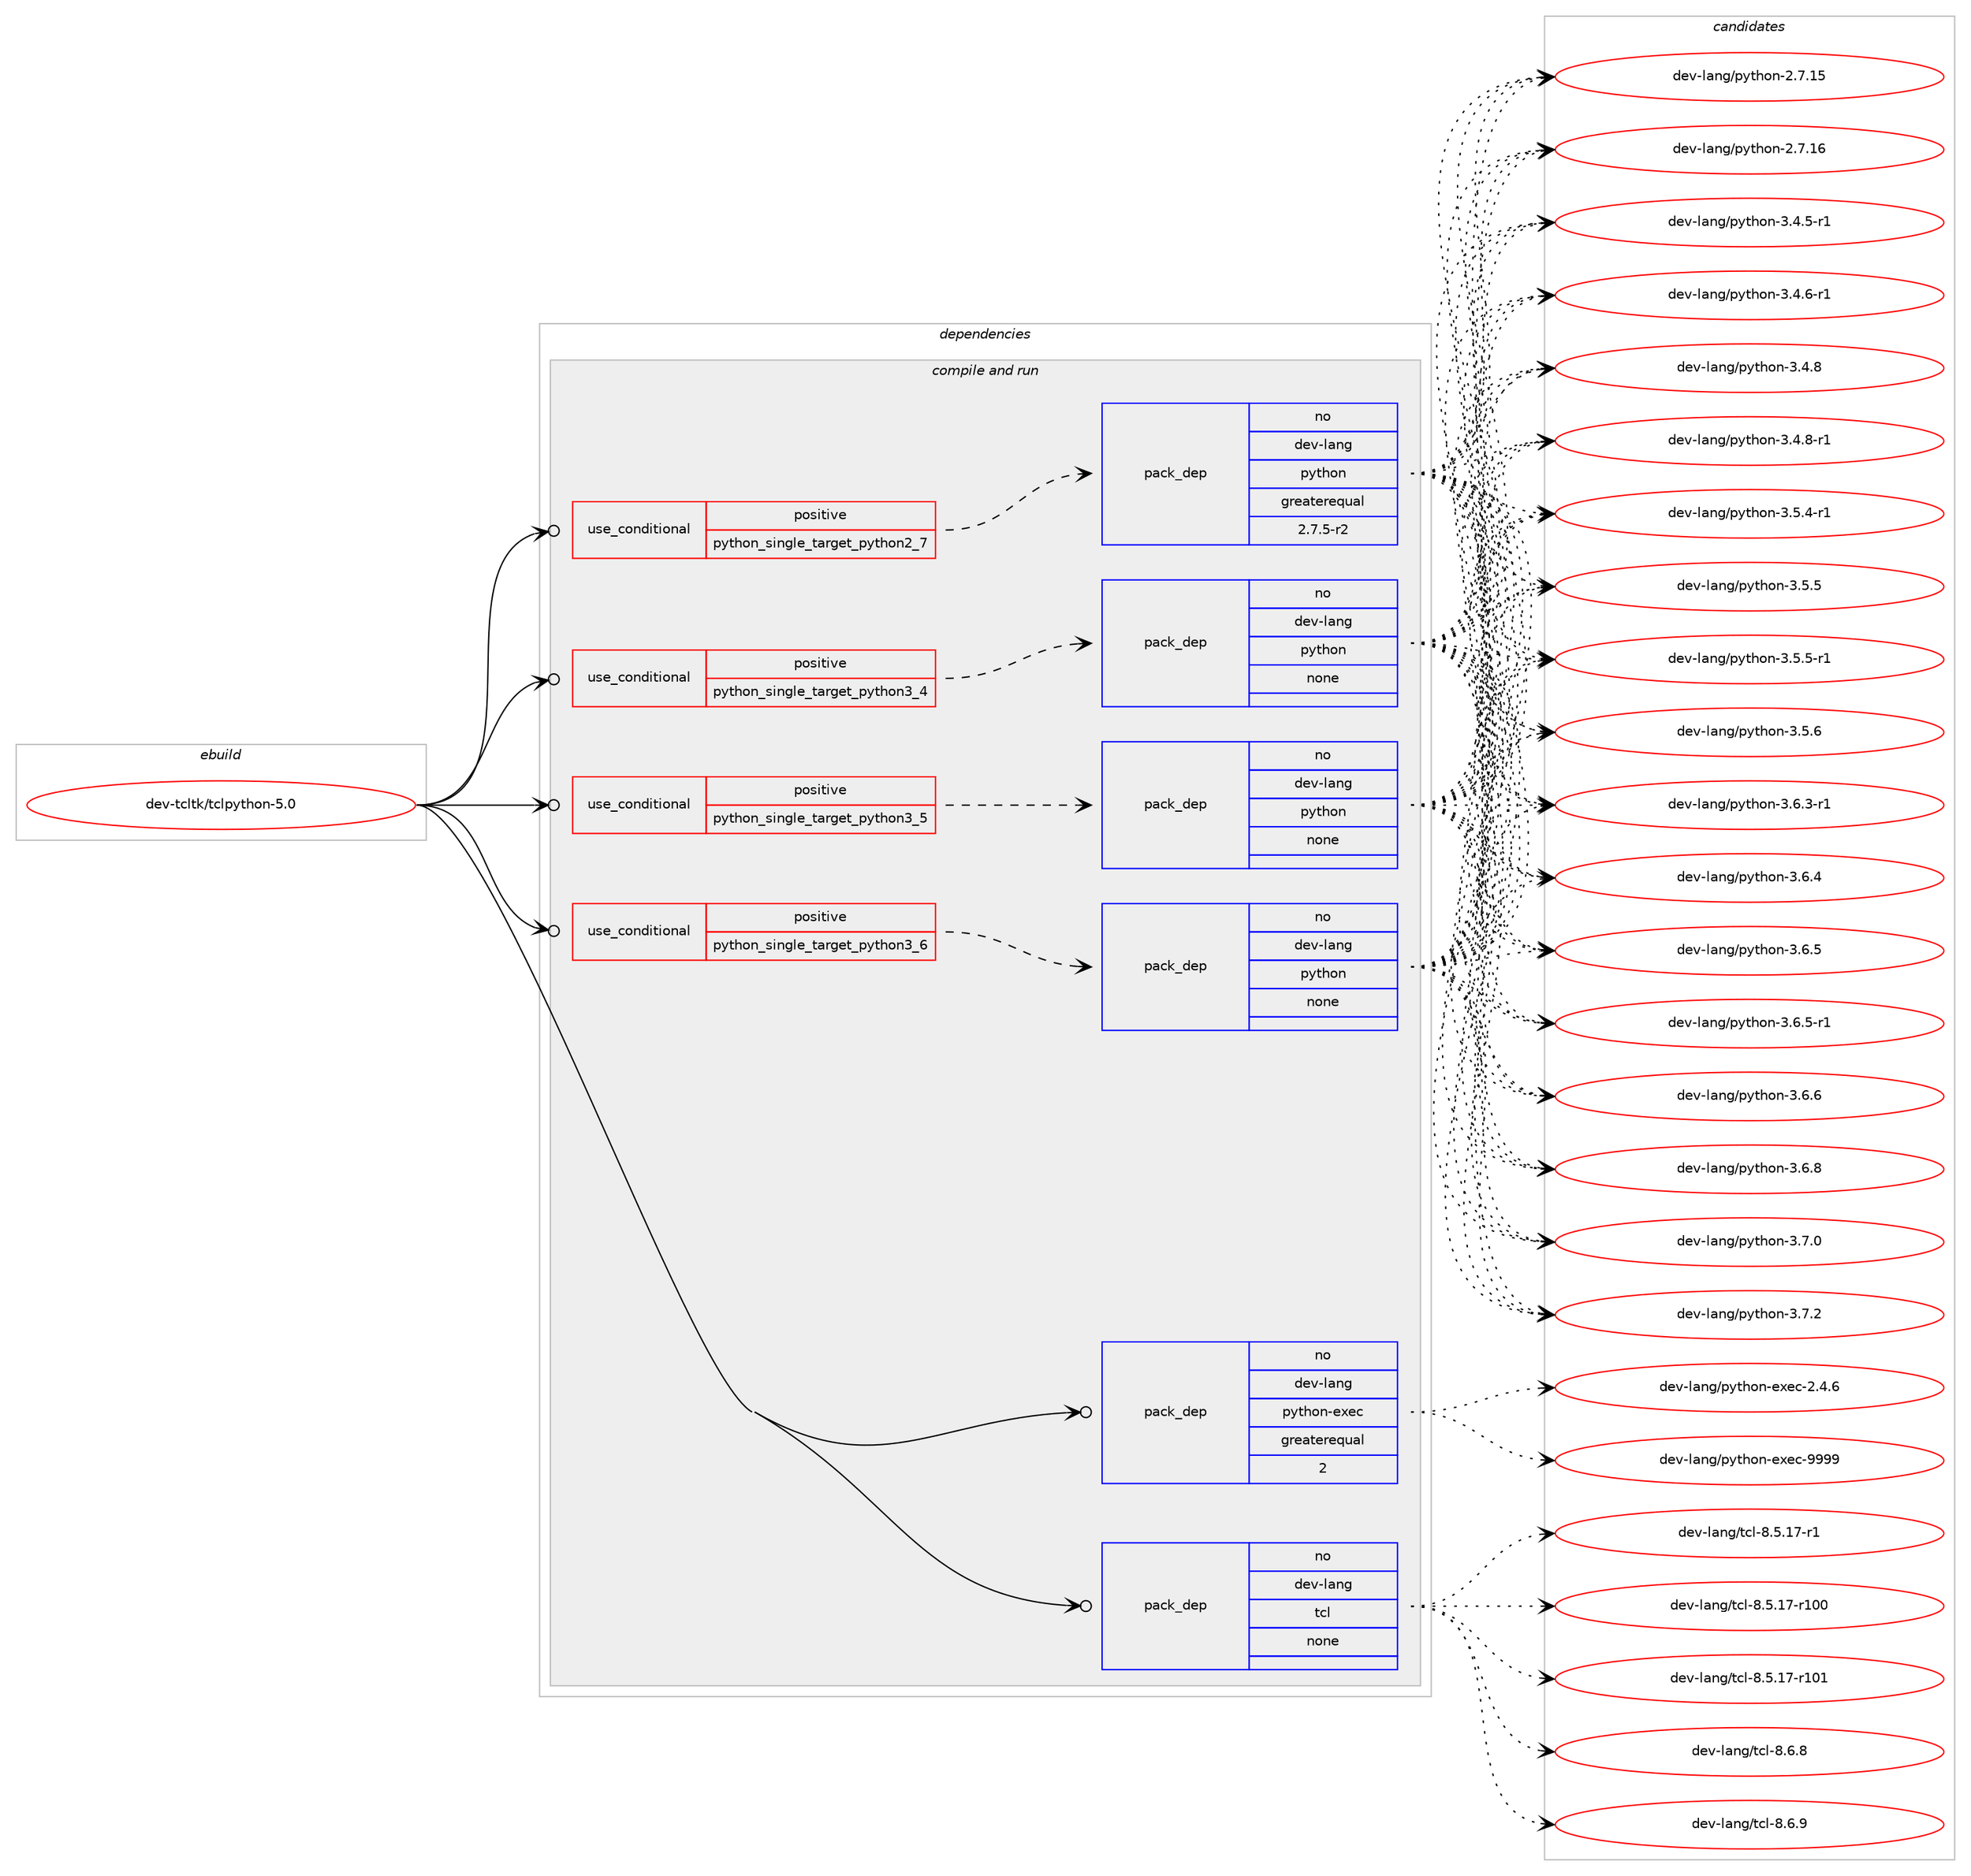 digraph prolog {

# *************
# Graph options
# *************

newrank=true;
concentrate=true;
compound=true;
graph [rankdir=LR,fontname=Helvetica,fontsize=10,ranksep=1.5];#, ranksep=2.5, nodesep=0.2];
edge  [arrowhead=vee];
node  [fontname=Helvetica,fontsize=10];

# **********
# The ebuild
# **********

subgraph cluster_leftcol {
color=gray;
rank=same;
label=<<i>ebuild</i>>;
id [label="dev-tcltk/tclpython-5.0", color=red, width=4, href="../dev-tcltk/tclpython-5.0.svg"];
}

# ****************
# The dependencies
# ****************

subgraph cluster_midcol {
color=gray;
label=<<i>dependencies</i>>;
subgraph cluster_compile {
fillcolor="#eeeeee";
style=filled;
label=<<i>compile</i>>;
}
subgraph cluster_compileandrun {
fillcolor="#eeeeee";
style=filled;
label=<<i>compile and run</i>>;
subgraph cond422962 {
dependency1538996 [label=<<TABLE BORDER="0" CELLBORDER="1" CELLSPACING="0" CELLPADDING="4"><TR><TD ROWSPAN="3" CELLPADDING="10">use_conditional</TD></TR><TR><TD>positive</TD></TR><TR><TD>python_single_target_python2_7</TD></TR></TABLE>>, shape=none, color=red];
subgraph pack1092474 {
dependency1538997 [label=<<TABLE BORDER="0" CELLBORDER="1" CELLSPACING="0" CELLPADDING="4" WIDTH="220"><TR><TD ROWSPAN="6" CELLPADDING="30">pack_dep</TD></TR><TR><TD WIDTH="110">no</TD></TR><TR><TD>dev-lang</TD></TR><TR><TD>python</TD></TR><TR><TD>greaterequal</TD></TR><TR><TD>2.7.5-r2</TD></TR></TABLE>>, shape=none, color=blue];
}
dependency1538996:e -> dependency1538997:w [weight=20,style="dashed",arrowhead="vee"];
}
id:e -> dependency1538996:w [weight=20,style="solid",arrowhead="odotvee"];
subgraph cond422963 {
dependency1538998 [label=<<TABLE BORDER="0" CELLBORDER="1" CELLSPACING="0" CELLPADDING="4"><TR><TD ROWSPAN="3" CELLPADDING="10">use_conditional</TD></TR><TR><TD>positive</TD></TR><TR><TD>python_single_target_python3_4</TD></TR></TABLE>>, shape=none, color=red];
subgraph pack1092475 {
dependency1538999 [label=<<TABLE BORDER="0" CELLBORDER="1" CELLSPACING="0" CELLPADDING="4" WIDTH="220"><TR><TD ROWSPAN="6" CELLPADDING="30">pack_dep</TD></TR><TR><TD WIDTH="110">no</TD></TR><TR><TD>dev-lang</TD></TR><TR><TD>python</TD></TR><TR><TD>none</TD></TR><TR><TD></TD></TR></TABLE>>, shape=none, color=blue];
}
dependency1538998:e -> dependency1538999:w [weight=20,style="dashed",arrowhead="vee"];
}
id:e -> dependency1538998:w [weight=20,style="solid",arrowhead="odotvee"];
subgraph cond422964 {
dependency1539000 [label=<<TABLE BORDER="0" CELLBORDER="1" CELLSPACING="0" CELLPADDING="4"><TR><TD ROWSPAN="3" CELLPADDING="10">use_conditional</TD></TR><TR><TD>positive</TD></TR><TR><TD>python_single_target_python3_5</TD></TR></TABLE>>, shape=none, color=red];
subgraph pack1092476 {
dependency1539001 [label=<<TABLE BORDER="0" CELLBORDER="1" CELLSPACING="0" CELLPADDING="4" WIDTH="220"><TR><TD ROWSPAN="6" CELLPADDING="30">pack_dep</TD></TR><TR><TD WIDTH="110">no</TD></TR><TR><TD>dev-lang</TD></TR><TR><TD>python</TD></TR><TR><TD>none</TD></TR><TR><TD></TD></TR></TABLE>>, shape=none, color=blue];
}
dependency1539000:e -> dependency1539001:w [weight=20,style="dashed",arrowhead="vee"];
}
id:e -> dependency1539000:w [weight=20,style="solid",arrowhead="odotvee"];
subgraph cond422965 {
dependency1539002 [label=<<TABLE BORDER="0" CELLBORDER="1" CELLSPACING="0" CELLPADDING="4"><TR><TD ROWSPAN="3" CELLPADDING="10">use_conditional</TD></TR><TR><TD>positive</TD></TR><TR><TD>python_single_target_python3_6</TD></TR></TABLE>>, shape=none, color=red];
subgraph pack1092477 {
dependency1539003 [label=<<TABLE BORDER="0" CELLBORDER="1" CELLSPACING="0" CELLPADDING="4" WIDTH="220"><TR><TD ROWSPAN="6" CELLPADDING="30">pack_dep</TD></TR><TR><TD WIDTH="110">no</TD></TR><TR><TD>dev-lang</TD></TR><TR><TD>python</TD></TR><TR><TD>none</TD></TR><TR><TD></TD></TR></TABLE>>, shape=none, color=blue];
}
dependency1539002:e -> dependency1539003:w [weight=20,style="dashed",arrowhead="vee"];
}
id:e -> dependency1539002:w [weight=20,style="solid",arrowhead="odotvee"];
subgraph pack1092478 {
dependency1539004 [label=<<TABLE BORDER="0" CELLBORDER="1" CELLSPACING="0" CELLPADDING="4" WIDTH="220"><TR><TD ROWSPAN="6" CELLPADDING="30">pack_dep</TD></TR><TR><TD WIDTH="110">no</TD></TR><TR><TD>dev-lang</TD></TR><TR><TD>python-exec</TD></TR><TR><TD>greaterequal</TD></TR><TR><TD>2</TD></TR></TABLE>>, shape=none, color=blue];
}
id:e -> dependency1539004:w [weight=20,style="solid",arrowhead="odotvee"];
subgraph pack1092479 {
dependency1539005 [label=<<TABLE BORDER="0" CELLBORDER="1" CELLSPACING="0" CELLPADDING="4" WIDTH="220"><TR><TD ROWSPAN="6" CELLPADDING="30">pack_dep</TD></TR><TR><TD WIDTH="110">no</TD></TR><TR><TD>dev-lang</TD></TR><TR><TD>tcl</TD></TR><TR><TD>none</TD></TR><TR><TD></TD></TR></TABLE>>, shape=none, color=blue];
}
id:e -> dependency1539005:w [weight=20,style="solid",arrowhead="odotvee"];
}
subgraph cluster_run {
fillcolor="#eeeeee";
style=filled;
label=<<i>run</i>>;
}
}

# **************
# The candidates
# **************

subgraph cluster_choices {
rank=same;
color=gray;
label=<<i>candidates</i>>;

subgraph choice1092474 {
color=black;
nodesep=1;
choice10010111845108971101034711212111610411111045504655464953 [label="dev-lang/python-2.7.15", color=red, width=4,href="../dev-lang/python-2.7.15.svg"];
choice10010111845108971101034711212111610411111045504655464954 [label="dev-lang/python-2.7.16", color=red, width=4,href="../dev-lang/python-2.7.16.svg"];
choice1001011184510897110103471121211161041111104551465246534511449 [label="dev-lang/python-3.4.5-r1", color=red, width=4,href="../dev-lang/python-3.4.5-r1.svg"];
choice1001011184510897110103471121211161041111104551465246544511449 [label="dev-lang/python-3.4.6-r1", color=red, width=4,href="../dev-lang/python-3.4.6-r1.svg"];
choice100101118451089711010347112121116104111110455146524656 [label="dev-lang/python-3.4.8", color=red, width=4,href="../dev-lang/python-3.4.8.svg"];
choice1001011184510897110103471121211161041111104551465246564511449 [label="dev-lang/python-3.4.8-r1", color=red, width=4,href="../dev-lang/python-3.4.8-r1.svg"];
choice1001011184510897110103471121211161041111104551465346524511449 [label="dev-lang/python-3.5.4-r1", color=red, width=4,href="../dev-lang/python-3.5.4-r1.svg"];
choice100101118451089711010347112121116104111110455146534653 [label="dev-lang/python-3.5.5", color=red, width=4,href="../dev-lang/python-3.5.5.svg"];
choice1001011184510897110103471121211161041111104551465346534511449 [label="dev-lang/python-3.5.5-r1", color=red, width=4,href="../dev-lang/python-3.5.5-r1.svg"];
choice100101118451089711010347112121116104111110455146534654 [label="dev-lang/python-3.5.6", color=red, width=4,href="../dev-lang/python-3.5.6.svg"];
choice1001011184510897110103471121211161041111104551465446514511449 [label="dev-lang/python-3.6.3-r1", color=red, width=4,href="../dev-lang/python-3.6.3-r1.svg"];
choice100101118451089711010347112121116104111110455146544652 [label="dev-lang/python-3.6.4", color=red, width=4,href="../dev-lang/python-3.6.4.svg"];
choice100101118451089711010347112121116104111110455146544653 [label="dev-lang/python-3.6.5", color=red, width=4,href="../dev-lang/python-3.6.5.svg"];
choice1001011184510897110103471121211161041111104551465446534511449 [label="dev-lang/python-3.6.5-r1", color=red, width=4,href="../dev-lang/python-3.6.5-r1.svg"];
choice100101118451089711010347112121116104111110455146544654 [label="dev-lang/python-3.6.6", color=red, width=4,href="../dev-lang/python-3.6.6.svg"];
choice100101118451089711010347112121116104111110455146544656 [label="dev-lang/python-3.6.8", color=red, width=4,href="../dev-lang/python-3.6.8.svg"];
choice100101118451089711010347112121116104111110455146554648 [label="dev-lang/python-3.7.0", color=red, width=4,href="../dev-lang/python-3.7.0.svg"];
choice100101118451089711010347112121116104111110455146554650 [label="dev-lang/python-3.7.2", color=red, width=4,href="../dev-lang/python-3.7.2.svg"];
dependency1538997:e -> choice10010111845108971101034711212111610411111045504655464953:w [style=dotted,weight="100"];
dependency1538997:e -> choice10010111845108971101034711212111610411111045504655464954:w [style=dotted,weight="100"];
dependency1538997:e -> choice1001011184510897110103471121211161041111104551465246534511449:w [style=dotted,weight="100"];
dependency1538997:e -> choice1001011184510897110103471121211161041111104551465246544511449:w [style=dotted,weight="100"];
dependency1538997:e -> choice100101118451089711010347112121116104111110455146524656:w [style=dotted,weight="100"];
dependency1538997:e -> choice1001011184510897110103471121211161041111104551465246564511449:w [style=dotted,weight="100"];
dependency1538997:e -> choice1001011184510897110103471121211161041111104551465346524511449:w [style=dotted,weight="100"];
dependency1538997:e -> choice100101118451089711010347112121116104111110455146534653:w [style=dotted,weight="100"];
dependency1538997:e -> choice1001011184510897110103471121211161041111104551465346534511449:w [style=dotted,weight="100"];
dependency1538997:e -> choice100101118451089711010347112121116104111110455146534654:w [style=dotted,weight="100"];
dependency1538997:e -> choice1001011184510897110103471121211161041111104551465446514511449:w [style=dotted,weight="100"];
dependency1538997:e -> choice100101118451089711010347112121116104111110455146544652:w [style=dotted,weight="100"];
dependency1538997:e -> choice100101118451089711010347112121116104111110455146544653:w [style=dotted,weight="100"];
dependency1538997:e -> choice1001011184510897110103471121211161041111104551465446534511449:w [style=dotted,weight="100"];
dependency1538997:e -> choice100101118451089711010347112121116104111110455146544654:w [style=dotted,weight="100"];
dependency1538997:e -> choice100101118451089711010347112121116104111110455146544656:w [style=dotted,weight="100"];
dependency1538997:e -> choice100101118451089711010347112121116104111110455146554648:w [style=dotted,weight="100"];
dependency1538997:e -> choice100101118451089711010347112121116104111110455146554650:w [style=dotted,weight="100"];
}
subgraph choice1092475 {
color=black;
nodesep=1;
choice10010111845108971101034711212111610411111045504655464953 [label="dev-lang/python-2.7.15", color=red, width=4,href="../dev-lang/python-2.7.15.svg"];
choice10010111845108971101034711212111610411111045504655464954 [label="dev-lang/python-2.7.16", color=red, width=4,href="../dev-lang/python-2.7.16.svg"];
choice1001011184510897110103471121211161041111104551465246534511449 [label="dev-lang/python-3.4.5-r1", color=red, width=4,href="../dev-lang/python-3.4.5-r1.svg"];
choice1001011184510897110103471121211161041111104551465246544511449 [label="dev-lang/python-3.4.6-r1", color=red, width=4,href="../dev-lang/python-3.4.6-r1.svg"];
choice100101118451089711010347112121116104111110455146524656 [label="dev-lang/python-3.4.8", color=red, width=4,href="../dev-lang/python-3.4.8.svg"];
choice1001011184510897110103471121211161041111104551465246564511449 [label="dev-lang/python-3.4.8-r1", color=red, width=4,href="../dev-lang/python-3.4.8-r1.svg"];
choice1001011184510897110103471121211161041111104551465346524511449 [label="dev-lang/python-3.5.4-r1", color=red, width=4,href="../dev-lang/python-3.5.4-r1.svg"];
choice100101118451089711010347112121116104111110455146534653 [label="dev-lang/python-3.5.5", color=red, width=4,href="../dev-lang/python-3.5.5.svg"];
choice1001011184510897110103471121211161041111104551465346534511449 [label="dev-lang/python-3.5.5-r1", color=red, width=4,href="../dev-lang/python-3.5.5-r1.svg"];
choice100101118451089711010347112121116104111110455146534654 [label="dev-lang/python-3.5.6", color=red, width=4,href="../dev-lang/python-3.5.6.svg"];
choice1001011184510897110103471121211161041111104551465446514511449 [label="dev-lang/python-3.6.3-r1", color=red, width=4,href="../dev-lang/python-3.6.3-r1.svg"];
choice100101118451089711010347112121116104111110455146544652 [label="dev-lang/python-3.6.4", color=red, width=4,href="../dev-lang/python-3.6.4.svg"];
choice100101118451089711010347112121116104111110455146544653 [label="dev-lang/python-3.6.5", color=red, width=4,href="../dev-lang/python-3.6.5.svg"];
choice1001011184510897110103471121211161041111104551465446534511449 [label="dev-lang/python-3.6.5-r1", color=red, width=4,href="../dev-lang/python-3.6.5-r1.svg"];
choice100101118451089711010347112121116104111110455146544654 [label="dev-lang/python-3.6.6", color=red, width=4,href="../dev-lang/python-3.6.6.svg"];
choice100101118451089711010347112121116104111110455146544656 [label="dev-lang/python-3.6.8", color=red, width=4,href="../dev-lang/python-3.6.8.svg"];
choice100101118451089711010347112121116104111110455146554648 [label="dev-lang/python-3.7.0", color=red, width=4,href="../dev-lang/python-3.7.0.svg"];
choice100101118451089711010347112121116104111110455146554650 [label="dev-lang/python-3.7.2", color=red, width=4,href="../dev-lang/python-3.7.2.svg"];
dependency1538999:e -> choice10010111845108971101034711212111610411111045504655464953:w [style=dotted,weight="100"];
dependency1538999:e -> choice10010111845108971101034711212111610411111045504655464954:w [style=dotted,weight="100"];
dependency1538999:e -> choice1001011184510897110103471121211161041111104551465246534511449:w [style=dotted,weight="100"];
dependency1538999:e -> choice1001011184510897110103471121211161041111104551465246544511449:w [style=dotted,weight="100"];
dependency1538999:e -> choice100101118451089711010347112121116104111110455146524656:w [style=dotted,weight="100"];
dependency1538999:e -> choice1001011184510897110103471121211161041111104551465246564511449:w [style=dotted,weight="100"];
dependency1538999:e -> choice1001011184510897110103471121211161041111104551465346524511449:w [style=dotted,weight="100"];
dependency1538999:e -> choice100101118451089711010347112121116104111110455146534653:w [style=dotted,weight="100"];
dependency1538999:e -> choice1001011184510897110103471121211161041111104551465346534511449:w [style=dotted,weight="100"];
dependency1538999:e -> choice100101118451089711010347112121116104111110455146534654:w [style=dotted,weight="100"];
dependency1538999:e -> choice1001011184510897110103471121211161041111104551465446514511449:w [style=dotted,weight="100"];
dependency1538999:e -> choice100101118451089711010347112121116104111110455146544652:w [style=dotted,weight="100"];
dependency1538999:e -> choice100101118451089711010347112121116104111110455146544653:w [style=dotted,weight="100"];
dependency1538999:e -> choice1001011184510897110103471121211161041111104551465446534511449:w [style=dotted,weight="100"];
dependency1538999:e -> choice100101118451089711010347112121116104111110455146544654:w [style=dotted,weight="100"];
dependency1538999:e -> choice100101118451089711010347112121116104111110455146544656:w [style=dotted,weight="100"];
dependency1538999:e -> choice100101118451089711010347112121116104111110455146554648:w [style=dotted,weight="100"];
dependency1538999:e -> choice100101118451089711010347112121116104111110455146554650:w [style=dotted,weight="100"];
}
subgraph choice1092476 {
color=black;
nodesep=1;
choice10010111845108971101034711212111610411111045504655464953 [label="dev-lang/python-2.7.15", color=red, width=4,href="../dev-lang/python-2.7.15.svg"];
choice10010111845108971101034711212111610411111045504655464954 [label="dev-lang/python-2.7.16", color=red, width=4,href="../dev-lang/python-2.7.16.svg"];
choice1001011184510897110103471121211161041111104551465246534511449 [label="dev-lang/python-3.4.5-r1", color=red, width=4,href="../dev-lang/python-3.4.5-r1.svg"];
choice1001011184510897110103471121211161041111104551465246544511449 [label="dev-lang/python-3.4.6-r1", color=red, width=4,href="../dev-lang/python-3.4.6-r1.svg"];
choice100101118451089711010347112121116104111110455146524656 [label="dev-lang/python-3.4.8", color=red, width=4,href="../dev-lang/python-3.4.8.svg"];
choice1001011184510897110103471121211161041111104551465246564511449 [label="dev-lang/python-3.4.8-r1", color=red, width=4,href="../dev-lang/python-3.4.8-r1.svg"];
choice1001011184510897110103471121211161041111104551465346524511449 [label="dev-lang/python-3.5.4-r1", color=red, width=4,href="../dev-lang/python-3.5.4-r1.svg"];
choice100101118451089711010347112121116104111110455146534653 [label="dev-lang/python-3.5.5", color=red, width=4,href="../dev-lang/python-3.5.5.svg"];
choice1001011184510897110103471121211161041111104551465346534511449 [label="dev-lang/python-3.5.5-r1", color=red, width=4,href="../dev-lang/python-3.5.5-r1.svg"];
choice100101118451089711010347112121116104111110455146534654 [label="dev-lang/python-3.5.6", color=red, width=4,href="../dev-lang/python-3.5.6.svg"];
choice1001011184510897110103471121211161041111104551465446514511449 [label="dev-lang/python-3.6.3-r1", color=red, width=4,href="../dev-lang/python-3.6.3-r1.svg"];
choice100101118451089711010347112121116104111110455146544652 [label="dev-lang/python-3.6.4", color=red, width=4,href="../dev-lang/python-3.6.4.svg"];
choice100101118451089711010347112121116104111110455146544653 [label="dev-lang/python-3.6.5", color=red, width=4,href="../dev-lang/python-3.6.5.svg"];
choice1001011184510897110103471121211161041111104551465446534511449 [label="dev-lang/python-3.6.5-r1", color=red, width=4,href="../dev-lang/python-3.6.5-r1.svg"];
choice100101118451089711010347112121116104111110455146544654 [label="dev-lang/python-3.6.6", color=red, width=4,href="../dev-lang/python-3.6.6.svg"];
choice100101118451089711010347112121116104111110455146544656 [label="dev-lang/python-3.6.8", color=red, width=4,href="../dev-lang/python-3.6.8.svg"];
choice100101118451089711010347112121116104111110455146554648 [label="dev-lang/python-3.7.0", color=red, width=4,href="../dev-lang/python-3.7.0.svg"];
choice100101118451089711010347112121116104111110455146554650 [label="dev-lang/python-3.7.2", color=red, width=4,href="../dev-lang/python-3.7.2.svg"];
dependency1539001:e -> choice10010111845108971101034711212111610411111045504655464953:w [style=dotted,weight="100"];
dependency1539001:e -> choice10010111845108971101034711212111610411111045504655464954:w [style=dotted,weight="100"];
dependency1539001:e -> choice1001011184510897110103471121211161041111104551465246534511449:w [style=dotted,weight="100"];
dependency1539001:e -> choice1001011184510897110103471121211161041111104551465246544511449:w [style=dotted,weight="100"];
dependency1539001:e -> choice100101118451089711010347112121116104111110455146524656:w [style=dotted,weight="100"];
dependency1539001:e -> choice1001011184510897110103471121211161041111104551465246564511449:w [style=dotted,weight="100"];
dependency1539001:e -> choice1001011184510897110103471121211161041111104551465346524511449:w [style=dotted,weight="100"];
dependency1539001:e -> choice100101118451089711010347112121116104111110455146534653:w [style=dotted,weight="100"];
dependency1539001:e -> choice1001011184510897110103471121211161041111104551465346534511449:w [style=dotted,weight="100"];
dependency1539001:e -> choice100101118451089711010347112121116104111110455146534654:w [style=dotted,weight="100"];
dependency1539001:e -> choice1001011184510897110103471121211161041111104551465446514511449:w [style=dotted,weight="100"];
dependency1539001:e -> choice100101118451089711010347112121116104111110455146544652:w [style=dotted,weight="100"];
dependency1539001:e -> choice100101118451089711010347112121116104111110455146544653:w [style=dotted,weight="100"];
dependency1539001:e -> choice1001011184510897110103471121211161041111104551465446534511449:w [style=dotted,weight="100"];
dependency1539001:e -> choice100101118451089711010347112121116104111110455146544654:w [style=dotted,weight="100"];
dependency1539001:e -> choice100101118451089711010347112121116104111110455146544656:w [style=dotted,weight="100"];
dependency1539001:e -> choice100101118451089711010347112121116104111110455146554648:w [style=dotted,weight="100"];
dependency1539001:e -> choice100101118451089711010347112121116104111110455146554650:w [style=dotted,weight="100"];
}
subgraph choice1092477 {
color=black;
nodesep=1;
choice10010111845108971101034711212111610411111045504655464953 [label="dev-lang/python-2.7.15", color=red, width=4,href="../dev-lang/python-2.7.15.svg"];
choice10010111845108971101034711212111610411111045504655464954 [label="dev-lang/python-2.7.16", color=red, width=4,href="../dev-lang/python-2.7.16.svg"];
choice1001011184510897110103471121211161041111104551465246534511449 [label="dev-lang/python-3.4.5-r1", color=red, width=4,href="../dev-lang/python-3.4.5-r1.svg"];
choice1001011184510897110103471121211161041111104551465246544511449 [label="dev-lang/python-3.4.6-r1", color=red, width=4,href="../dev-lang/python-3.4.6-r1.svg"];
choice100101118451089711010347112121116104111110455146524656 [label="dev-lang/python-3.4.8", color=red, width=4,href="../dev-lang/python-3.4.8.svg"];
choice1001011184510897110103471121211161041111104551465246564511449 [label="dev-lang/python-3.4.8-r1", color=red, width=4,href="../dev-lang/python-3.4.8-r1.svg"];
choice1001011184510897110103471121211161041111104551465346524511449 [label="dev-lang/python-3.5.4-r1", color=red, width=4,href="../dev-lang/python-3.5.4-r1.svg"];
choice100101118451089711010347112121116104111110455146534653 [label="dev-lang/python-3.5.5", color=red, width=4,href="../dev-lang/python-3.5.5.svg"];
choice1001011184510897110103471121211161041111104551465346534511449 [label="dev-lang/python-3.5.5-r1", color=red, width=4,href="../dev-lang/python-3.5.5-r1.svg"];
choice100101118451089711010347112121116104111110455146534654 [label="dev-lang/python-3.5.6", color=red, width=4,href="../dev-lang/python-3.5.6.svg"];
choice1001011184510897110103471121211161041111104551465446514511449 [label="dev-lang/python-3.6.3-r1", color=red, width=4,href="../dev-lang/python-3.6.3-r1.svg"];
choice100101118451089711010347112121116104111110455146544652 [label="dev-lang/python-3.6.4", color=red, width=4,href="../dev-lang/python-3.6.4.svg"];
choice100101118451089711010347112121116104111110455146544653 [label="dev-lang/python-3.6.5", color=red, width=4,href="../dev-lang/python-3.6.5.svg"];
choice1001011184510897110103471121211161041111104551465446534511449 [label="dev-lang/python-3.6.5-r1", color=red, width=4,href="../dev-lang/python-3.6.5-r1.svg"];
choice100101118451089711010347112121116104111110455146544654 [label="dev-lang/python-3.6.6", color=red, width=4,href="../dev-lang/python-3.6.6.svg"];
choice100101118451089711010347112121116104111110455146544656 [label="dev-lang/python-3.6.8", color=red, width=4,href="../dev-lang/python-3.6.8.svg"];
choice100101118451089711010347112121116104111110455146554648 [label="dev-lang/python-3.7.0", color=red, width=4,href="../dev-lang/python-3.7.0.svg"];
choice100101118451089711010347112121116104111110455146554650 [label="dev-lang/python-3.7.2", color=red, width=4,href="../dev-lang/python-3.7.2.svg"];
dependency1539003:e -> choice10010111845108971101034711212111610411111045504655464953:w [style=dotted,weight="100"];
dependency1539003:e -> choice10010111845108971101034711212111610411111045504655464954:w [style=dotted,weight="100"];
dependency1539003:e -> choice1001011184510897110103471121211161041111104551465246534511449:w [style=dotted,weight="100"];
dependency1539003:e -> choice1001011184510897110103471121211161041111104551465246544511449:w [style=dotted,weight="100"];
dependency1539003:e -> choice100101118451089711010347112121116104111110455146524656:w [style=dotted,weight="100"];
dependency1539003:e -> choice1001011184510897110103471121211161041111104551465246564511449:w [style=dotted,weight="100"];
dependency1539003:e -> choice1001011184510897110103471121211161041111104551465346524511449:w [style=dotted,weight="100"];
dependency1539003:e -> choice100101118451089711010347112121116104111110455146534653:w [style=dotted,weight="100"];
dependency1539003:e -> choice1001011184510897110103471121211161041111104551465346534511449:w [style=dotted,weight="100"];
dependency1539003:e -> choice100101118451089711010347112121116104111110455146534654:w [style=dotted,weight="100"];
dependency1539003:e -> choice1001011184510897110103471121211161041111104551465446514511449:w [style=dotted,weight="100"];
dependency1539003:e -> choice100101118451089711010347112121116104111110455146544652:w [style=dotted,weight="100"];
dependency1539003:e -> choice100101118451089711010347112121116104111110455146544653:w [style=dotted,weight="100"];
dependency1539003:e -> choice1001011184510897110103471121211161041111104551465446534511449:w [style=dotted,weight="100"];
dependency1539003:e -> choice100101118451089711010347112121116104111110455146544654:w [style=dotted,weight="100"];
dependency1539003:e -> choice100101118451089711010347112121116104111110455146544656:w [style=dotted,weight="100"];
dependency1539003:e -> choice100101118451089711010347112121116104111110455146554648:w [style=dotted,weight="100"];
dependency1539003:e -> choice100101118451089711010347112121116104111110455146554650:w [style=dotted,weight="100"];
}
subgraph choice1092478 {
color=black;
nodesep=1;
choice1001011184510897110103471121211161041111104510112010199455046524654 [label="dev-lang/python-exec-2.4.6", color=red, width=4,href="../dev-lang/python-exec-2.4.6.svg"];
choice10010111845108971101034711212111610411111045101120101994557575757 [label="dev-lang/python-exec-9999", color=red, width=4,href="../dev-lang/python-exec-9999.svg"];
dependency1539004:e -> choice1001011184510897110103471121211161041111104510112010199455046524654:w [style=dotted,weight="100"];
dependency1539004:e -> choice10010111845108971101034711212111610411111045101120101994557575757:w [style=dotted,weight="100"];
}
subgraph choice1092479 {
color=black;
nodesep=1;
choice10010111845108971101034711699108455646534649554511449 [label="dev-lang/tcl-8.5.17-r1", color=red, width=4,href="../dev-lang/tcl-8.5.17-r1.svg"];
choice100101118451089711010347116991084556465346495545114494848 [label="dev-lang/tcl-8.5.17-r100", color=red, width=4,href="../dev-lang/tcl-8.5.17-r100.svg"];
choice100101118451089711010347116991084556465346495545114494849 [label="dev-lang/tcl-8.5.17-r101", color=red, width=4,href="../dev-lang/tcl-8.5.17-r101.svg"];
choice10010111845108971101034711699108455646544656 [label="dev-lang/tcl-8.6.8", color=red, width=4,href="../dev-lang/tcl-8.6.8.svg"];
choice10010111845108971101034711699108455646544657 [label="dev-lang/tcl-8.6.9", color=red, width=4,href="../dev-lang/tcl-8.6.9.svg"];
dependency1539005:e -> choice10010111845108971101034711699108455646534649554511449:w [style=dotted,weight="100"];
dependency1539005:e -> choice100101118451089711010347116991084556465346495545114494848:w [style=dotted,weight="100"];
dependency1539005:e -> choice100101118451089711010347116991084556465346495545114494849:w [style=dotted,weight="100"];
dependency1539005:e -> choice10010111845108971101034711699108455646544656:w [style=dotted,weight="100"];
dependency1539005:e -> choice10010111845108971101034711699108455646544657:w [style=dotted,weight="100"];
}
}

}
